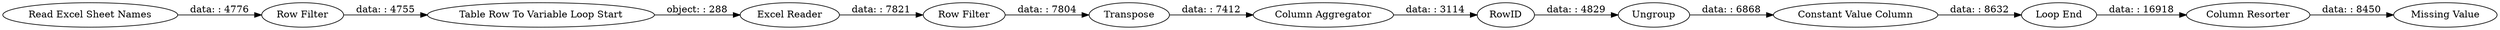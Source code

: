 digraph {
	"2935945852528681493_8" [label=Transpose]
	"2935945852528681493_12" [label="Constant Value Column"]
	"2935945852528681493_2" [label="Read Excel Sheet Names"]
	"2935945852528681493_4" [label="Row Filter"]
	"2935945852528681493_11" [label=RowID]
	"2935945852528681493_1" [label="Excel Reader"]
	"2935945852528681493_5" [label="Table Row To Variable Loop Start"]
	"2935945852528681493_14" [label="Missing Value"]
	"2935945852528681493_9" [label="Column Aggregator"]
	"2935945852528681493_6" [label="Loop End"]
	"2935945852528681493_13" [label="Column Resorter"]
	"2935945852528681493_7" [label="Row Filter"]
	"2935945852528681493_10" [label=Ungroup]
	"2935945852528681493_5" -> "2935945852528681493_1" [label="object: : 288"]
	"2935945852528681493_9" -> "2935945852528681493_11" [label="data: : 3114"]
	"2935945852528681493_2" -> "2935945852528681493_4" [label="data: : 4776"]
	"2935945852528681493_4" -> "2935945852528681493_5" [label="data: : 4755"]
	"2935945852528681493_1" -> "2935945852528681493_7" [label="data: : 7821"]
	"2935945852528681493_7" -> "2935945852528681493_8" [label="data: : 7804"]
	"2935945852528681493_10" -> "2935945852528681493_12" [label="data: : 6868"]
	"2935945852528681493_8" -> "2935945852528681493_9" [label="data: : 7412"]
	"2935945852528681493_11" -> "2935945852528681493_10" [label="data: : 4829"]
	"2935945852528681493_12" -> "2935945852528681493_6" [label="data: : 8632"]
	"2935945852528681493_13" -> "2935945852528681493_14" [label="data: : 8450"]
	"2935945852528681493_6" -> "2935945852528681493_13" [label="data: : 16918"]
	rankdir=LR
}

